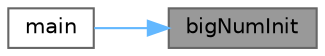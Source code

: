 digraph "bigNumInit"
{
 // LATEX_PDF_SIZE
  bgcolor="transparent";
  edge [fontname=Helvetica,fontsize=10,labelfontname=Helvetica,labelfontsize=10];
  node [fontname=Helvetica,fontsize=10,shape=box,height=0.2,width=0.4];
  rankdir="RL";
  Node1 [label="bigNumInit",height=0.2,width=0.4,color="gray40", fillcolor="grey60", style="filled", fontcolor="black",tooltip="Multiplies two numbers."];
  Node1 -> Node2 [dir="back",color="steelblue1",style="solid"];
  Node2 [label="main",height=0.2,width=0.4,color="grey40", fillcolor="white", style="filled",URL="$bignumQA_8c_a6288eba0f8e8ad3ab1544ad731eb7667.html#a6288eba0f8e8ad3ab1544ad731eb7667",tooltip=" "];
}
